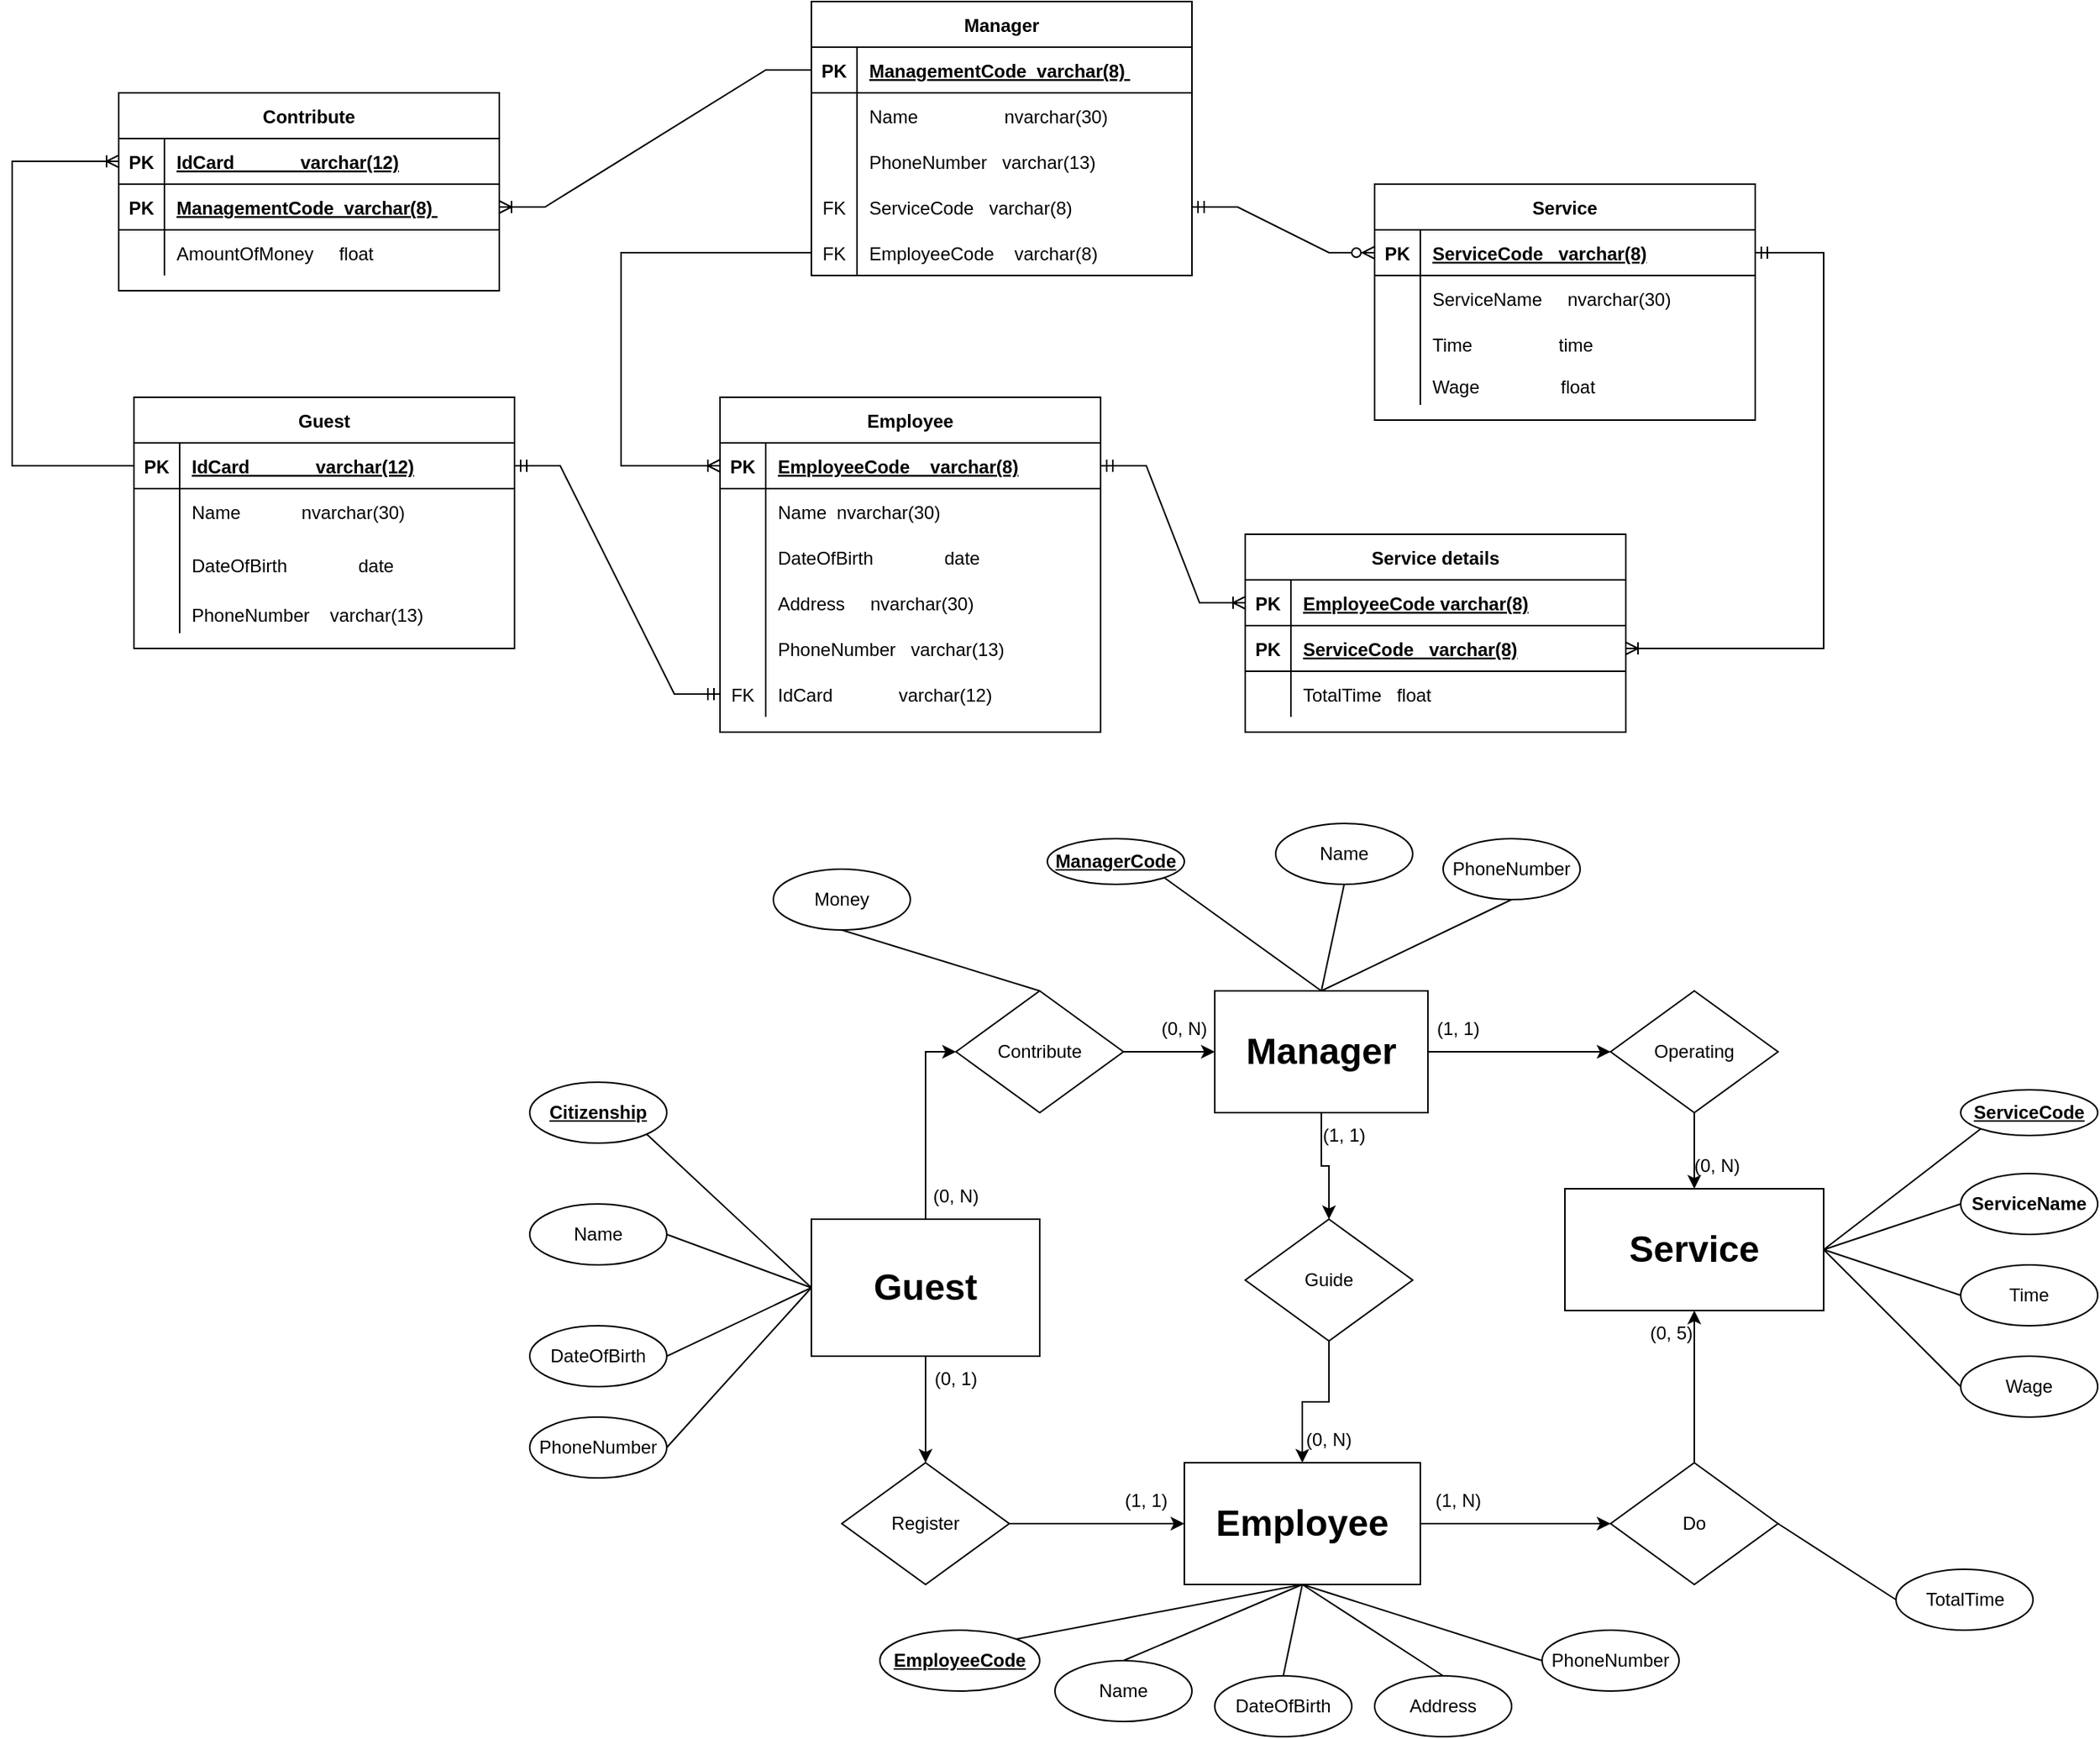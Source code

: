 <mxfile version="20.3.3" type="github">
  <diagram id="R2lEEEUBdFMjLlhIrx00" name="Page-1">
    <mxGraphModel dx="2847" dy="740" grid="1" gridSize="10" guides="1" tooltips="1" connect="1" arrows="1" fold="1" page="1" pageScale="1" pageWidth="850" pageHeight="1100" math="0" shadow="0" extFonts="Permanent Marker^https://fonts.googleapis.com/css?family=Permanent+Marker">
      <root>
        <mxCell id="0" />
        <mxCell id="1" parent="0" />
        <mxCell id="C-vyLk0tnHw3VtMMgP7b-2" value="Employee" style="shape=table;startSize=30;container=1;collapsible=1;childLayout=tableLayout;fixedRows=1;rowLines=0;fontStyle=1;align=center;resizeLast=1;" parent="1" vertex="1">
          <mxGeometry x="25" y="270" width="250" height="220" as="geometry" />
        </mxCell>
        <mxCell id="C-vyLk0tnHw3VtMMgP7b-3" value="" style="shape=partialRectangle;collapsible=0;dropTarget=0;pointerEvents=0;fillColor=none;points=[[0,0.5],[1,0.5]];portConstraint=eastwest;top=0;left=0;right=0;bottom=1;" parent="C-vyLk0tnHw3VtMMgP7b-2" vertex="1">
          <mxGeometry y="30" width="250" height="30" as="geometry" />
        </mxCell>
        <mxCell id="C-vyLk0tnHw3VtMMgP7b-4" value="PK" style="shape=partialRectangle;overflow=hidden;connectable=0;fillColor=none;top=0;left=0;bottom=0;right=0;fontStyle=1;" parent="C-vyLk0tnHw3VtMMgP7b-3" vertex="1">
          <mxGeometry width="30" height="30" as="geometry">
            <mxRectangle width="30" height="30" as="alternateBounds" />
          </mxGeometry>
        </mxCell>
        <mxCell id="C-vyLk0tnHw3VtMMgP7b-5" value="EmployeeCode    varchar(8)" style="shape=partialRectangle;overflow=hidden;connectable=0;fillColor=none;top=0;left=0;bottom=0;right=0;align=left;spacingLeft=6;fontStyle=5;" parent="C-vyLk0tnHw3VtMMgP7b-3" vertex="1">
          <mxGeometry x="30" width="220" height="30" as="geometry">
            <mxRectangle width="220" height="30" as="alternateBounds" />
          </mxGeometry>
        </mxCell>
        <mxCell id="C-vyLk0tnHw3VtMMgP7b-6" value="" style="shape=partialRectangle;collapsible=0;dropTarget=0;pointerEvents=0;fillColor=none;points=[[0,0.5],[1,0.5]];portConstraint=eastwest;top=0;left=0;right=0;bottom=0;" parent="C-vyLk0tnHw3VtMMgP7b-2" vertex="1">
          <mxGeometry y="60" width="250" height="30" as="geometry" />
        </mxCell>
        <mxCell id="C-vyLk0tnHw3VtMMgP7b-7" value="" style="shape=partialRectangle;overflow=hidden;connectable=0;fillColor=none;top=0;left=0;bottom=0;right=0;" parent="C-vyLk0tnHw3VtMMgP7b-6" vertex="1">
          <mxGeometry width="30" height="30" as="geometry">
            <mxRectangle width="30" height="30" as="alternateBounds" />
          </mxGeometry>
        </mxCell>
        <mxCell id="C-vyLk0tnHw3VtMMgP7b-8" value="Name  nvarchar(30)" style="shape=partialRectangle;overflow=hidden;connectable=0;fillColor=none;top=0;left=0;bottom=0;right=0;align=left;spacingLeft=6;" parent="C-vyLk0tnHw3VtMMgP7b-6" vertex="1">
          <mxGeometry x="30" width="220" height="30" as="geometry">
            <mxRectangle width="220" height="30" as="alternateBounds" />
          </mxGeometry>
        </mxCell>
        <mxCell id="C-vyLk0tnHw3VtMMgP7b-9" value="" style="shape=partialRectangle;collapsible=0;dropTarget=0;pointerEvents=0;fillColor=none;points=[[0,0.5],[1,0.5]];portConstraint=eastwest;top=0;left=0;right=0;bottom=0;" parent="C-vyLk0tnHw3VtMMgP7b-2" vertex="1">
          <mxGeometry y="90" width="250" height="30" as="geometry" />
        </mxCell>
        <mxCell id="C-vyLk0tnHw3VtMMgP7b-10" value="" style="shape=partialRectangle;overflow=hidden;connectable=0;fillColor=none;top=0;left=0;bottom=0;right=0;" parent="C-vyLk0tnHw3VtMMgP7b-9" vertex="1">
          <mxGeometry width="30" height="30" as="geometry">
            <mxRectangle width="30" height="30" as="alternateBounds" />
          </mxGeometry>
        </mxCell>
        <mxCell id="C-vyLk0tnHw3VtMMgP7b-11" value="DateOfBirth              date" style="shape=partialRectangle;overflow=hidden;connectable=0;fillColor=none;top=0;left=0;bottom=0;right=0;align=left;spacingLeft=6;" parent="C-vyLk0tnHw3VtMMgP7b-9" vertex="1">
          <mxGeometry x="30" width="220" height="30" as="geometry">
            <mxRectangle width="220" height="30" as="alternateBounds" />
          </mxGeometry>
        </mxCell>
        <mxCell id="VVJBVP3TvkQfD2h86G9u-92" value="" style="shape=partialRectangle;collapsible=0;dropTarget=0;pointerEvents=0;fillColor=none;points=[[0,0.5],[1,0.5]];portConstraint=eastwest;top=0;left=0;right=0;bottom=0;" parent="C-vyLk0tnHw3VtMMgP7b-2" vertex="1">
          <mxGeometry y="120" width="250" height="30" as="geometry" />
        </mxCell>
        <mxCell id="VVJBVP3TvkQfD2h86G9u-93" value="" style="shape=partialRectangle;overflow=hidden;connectable=0;fillColor=none;top=0;left=0;bottom=0;right=0;" parent="VVJBVP3TvkQfD2h86G9u-92" vertex="1">
          <mxGeometry width="30" height="30" as="geometry">
            <mxRectangle width="30" height="30" as="alternateBounds" />
          </mxGeometry>
        </mxCell>
        <mxCell id="VVJBVP3TvkQfD2h86G9u-94" value="Address     nvarchar(30)" style="shape=partialRectangle;overflow=hidden;connectable=0;fillColor=none;top=0;left=0;bottom=0;right=0;align=left;spacingLeft=6;" parent="VVJBVP3TvkQfD2h86G9u-92" vertex="1">
          <mxGeometry x="30" width="220" height="30" as="geometry">
            <mxRectangle width="220" height="30" as="alternateBounds" />
          </mxGeometry>
        </mxCell>
        <mxCell id="VVJBVP3TvkQfD2h86G9u-95" value="" style="shape=partialRectangle;collapsible=0;dropTarget=0;pointerEvents=0;fillColor=none;points=[[0,0.5],[1,0.5]];portConstraint=eastwest;top=0;left=0;right=0;bottom=0;" parent="C-vyLk0tnHw3VtMMgP7b-2" vertex="1">
          <mxGeometry y="150" width="250" height="30" as="geometry" />
        </mxCell>
        <mxCell id="VVJBVP3TvkQfD2h86G9u-96" value="" style="shape=partialRectangle;overflow=hidden;connectable=0;fillColor=none;top=0;left=0;bottom=0;right=0;" parent="VVJBVP3TvkQfD2h86G9u-95" vertex="1">
          <mxGeometry width="30" height="30" as="geometry">
            <mxRectangle width="30" height="30" as="alternateBounds" />
          </mxGeometry>
        </mxCell>
        <mxCell id="VVJBVP3TvkQfD2h86G9u-97" value="PhoneNumber   varchar(13)" style="shape=partialRectangle;overflow=hidden;connectable=0;fillColor=none;top=0;left=0;bottom=0;right=0;align=left;spacingLeft=6;" parent="VVJBVP3TvkQfD2h86G9u-95" vertex="1">
          <mxGeometry x="30" width="220" height="30" as="geometry">
            <mxRectangle width="220" height="30" as="alternateBounds" />
          </mxGeometry>
        </mxCell>
        <mxCell id="YEXG0pL_AwkfOoEB9gf--13" value="" style="shape=partialRectangle;collapsible=0;dropTarget=0;pointerEvents=0;fillColor=none;points=[[0,0.5],[1,0.5]];portConstraint=eastwest;top=0;left=0;right=0;bottom=0;" vertex="1" parent="C-vyLk0tnHw3VtMMgP7b-2">
          <mxGeometry y="180" width="250" height="30" as="geometry" />
        </mxCell>
        <mxCell id="YEXG0pL_AwkfOoEB9gf--14" value="FK" style="shape=partialRectangle;overflow=hidden;connectable=0;fillColor=none;top=0;left=0;bottom=0;right=0;" vertex="1" parent="YEXG0pL_AwkfOoEB9gf--13">
          <mxGeometry width="30" height="30" as="geometry">
            <mxRectangle width="30" height="30" as="alternateBounds" />
          </mxGeometry>
        </mxCell>
        <mxCell id="YEXG0pL_AwkfOoEB9gf--15" value="IdCard             varchar(12)" style="shape=partialRectangle;overflow=hidden;connectable=0;fillColor=none;top=0;left=0;bottom=0;right=0;align=left;spacingLeft=6;fontStyle=0" vertex="1" parent="YEXG0pL_AwkfOoEB9gf--13">
          <mxGeometry x="30" width="220" height="30" as="geometry">
            <mxRectangle width="220" height="30" as="alternateBounds" />
          </mxGeometry>
        </mxCell>
        <mxCell id="C-vyLk0tnHw3VtMMgP7b-13" value="Service" style="shape=table;startSize=30;container=1;collapsible=1;childLayout=tableLayout;fixedRows=1;rowLines=0;fontStyle=1;align=center;resizeLast=1;" parent="1" vertex="1">
          <mxGeometry x="455" y="130" width="250" height="155" as="geometry" />
        </mxCell>
        <mxCell id="C-vyLk0tnHw3VtMMgP7b-14" value="" style="shape=partialRectangle;collapsible=0;dropTarget=0;pointerEvents=0;fillColor=none;points=[[0,0.5],[1,0.5]];portConstraint=eastwest;top=0;left=0;right=0;bottom=1;" parent="C-vyLk0tnHw3VtMMgP7b-13" vertex="1">
          <mxGeometry y="30" width="250" height="30" as="geometry" />
        </mxCell>
        <mxCell id="C-vyLk0tnHw3VtMMgP7b-15" value="PK" style="shape=partialRectangle;overflow=hidden;connectable=0;fillColor=none;top=0;left=0;bottom=0;right=0;fontStyle=1;" parent="C-vyLk0tnHw3VtMMgP7b-14" vertex="1">
          <mxGeometry width="30" height="30" as="geometry">
            <mxRectangle width="30" height="30" as="alternateBounds" />
          </mxGeometry>
        </mxCell>
        <mxCell id="C-vyLk0tnHw3VtMMgP7b-16" value="ServiceCode   varchar(8)" style="shape=partialRectangle;overflow=hidden;connectable=0;fillColor=none;top=0;left=0;bottom=0;right=0;align=left;spacingLeft=6;fontStyle=5;" parent="C-vyLk0tnHw3VtMMgP7b-14" vertex="1">
          <mxGeometry x="30" width="220" height="30" as="geometry">
            <mxRectangle width="220" height="30" as="alternateBounds" />
          </mxGeometry>
        </mxCell>
        <mxCell id="C-vyLk0tnHw3VtMMgP7b-17" value="" style="shape=partialRectangle;collapsible=0;dropTarget=0;pointerEvents=0;fillColor=none;points=[[0,0.5],[1,0.5]];portConstraint=eastwest;top=0;left=0;right=0;bottom=0;" parent="C-vyLk0tnHw3VtMMgP7b-13" vertex="1">
          <mxGeometry y="60" width="250" height="30" as="geometry" />
        </mxCell>
        <mxCell id="C-vyLk0tnHw3VtMMgP7b-18" value="" style="shape=partialRectangle;overflow=hidden;connectable=0;fillColor=none;top=0;left=0;bottom=0;right=0;" parent="C-vyLk0tnHw3VtMMgP7b-17" vertex="1">
          <mxGeometry width="30" height="30" as="geometry">
            <mxRectangle width="30" height="30" as="alternateBounds" />
          </mxGeometry>
        </mxCell>
        <mxCell id="C-vyLk0tnHw3VtMMgP7b-19" value="ServiceName     nvarchar(30)" style="shape=partialRectangle;overflow=hidden;connectable=0;fillColor=none;top=0;left=0;bottom=0;right=0;align=left;spacingLeft=6;" parent="C-vyLk0tnHw3VtMMgP7b-17" vertex="1">
          <mxGeometry x="30" width="220" height="30" as="geometry">
            <mxRectangle width="220" height="30" as="alternateBounds" />
          </mxGeometry>
        </mxCell>
        <mxCell id="C-vyLk0tnHw3VtMMgP7b-20" value="" style="shape=partialRectangle;collapsible=0;dropTarget=0;pointerEvents=0;fillColor=none;points=[[0,0.5],[1,0.5]];portConstraint=eastwest;top=0;left=0;right=0;bottom=0;" parent="C-vyLk0tnHw3VtMMgP7b-13" vertex="1">
          <mxGeometry y="90" width="250" height="30" as="geometry" />
        </mxCell>
        <mxCell id="C-vyLk0tnHw3VtMMgP7b-21" value="" style="shape=partialRectangle;overflow=hidden;connectable=0;fillColor=none;top=0;left=0;bottom=0;right=0;" parent="C-vyLk0tnHw3VtMMgP7b-20" vertex="1">
          <mxGeometry width="30" height="30" as="geometry">
            <mxRectangle width="30" height="30" as="alternateBounds" />
          </mxGeometry>
        </mxCell>
        <mxCell id="C-vyLk0tnHw3VtMMgP7b-22" value="Time                 time" style="shape=partialRectangle;overflow=hidden;connectable=0;fillColor=none;top=0;left=0;bottom=0;right=0;align=left;spacingLeft=6;" parent="C-vyLk0tnHw3VtMMgP7b-20" vertex="1">
          <mxGeometry x="30" width="220" height="30" as="geometry">
            <mxRectangle width="220" height="30" as="alternateBounds" />
          </mxGeometry>
        </mxCell>
        <mxCell id="VVJBVP3TvkQfD2h86G9u-98" value="" style="shape=partialRectangle;collapsible=0;dropTarget=0;pointerEvents=0;fillColor=none;points=[[0,0.5],[1,0.5]];portConstraint=eastwest;top=0;left=0;right=0;bottom=0;" parent="C-vyLk0tnHw3VtMMgP7b-13" vertex="1">
          <mxGeometry y="120" width="250" height="25" as="geometry" />
        </mxCell>
        <mxCell id="VVJBVP3TvkQfD2h86G9u-99" value="" style="shape=partialRectangle;overflow=hidden;connectable=0;fillColor=none;top=0;left=0;bottom=0;right=0;" parent="VVJBVP3TvkQfD2h86G9u-98" vertex="1">
          <mxGeometry width="30" height="25" as="geometry">
            <mxRectangle width="30" height="25" as="alternateBounds" />
          </mxGeometry>
        </mxCell>
        <mxCell id="VVJBVP3TvkQfD2h86G9u-100" value="Wage                float" style="shape=partialRectangle;overflow=hidden;connectable=0;fillColor=none;top=0;left=0;bottom=0;right=0;align=left;spacingLeft=6;" parent="VVJBVP3TvkQfD2h86G9u-98" vertex="1">
          <mxGeometry x="30" width="220" height="25" as="geometry">
            <mxRectangle width="220" height="25" as="alternateBounds" />
          </mxGeometry>
        </mxCell>
        <mxCell id="C-vyLk0tnHw3VtMMgP7b-23" value="Manager" style="shape=table;startSize=30;container=1;collapsible=1;childLayout=tableLayout;fixedRows=1;rowLines=0;fontStyle=1;align=center;resizeLast=1;" parent="1" vertex="1">
          <mxGeometry x="85" y="10" width="250" height="180" as="geometry" />
        </mxCell>
        <mxCell id="C-vyLk0tnHw3VtMMgP7b-24" value="" style="shape=partialRectangle;collapsible=0;dropTarget=0;pointerEvents=0;fillColor=none;points=[[0,0.5],[1,0.5]];portConstraint=eastwest;top=0;left=0;right=0;bottom=1;" parent="C-vyLk0tnHw3VtMMgP7b-23" vertex="1">
          <mxGeometry y="30" width="250" height="30" as="geometry" />
        </mxCell>
        <mxCell id="C-vyLk0tnHw3VtMMgP7b-25" value="PK" style="shape=partialRectangle;overflow=hidden;connectable=0;fillColor=none;top=0;left=0;bottom=0;right=0;fontStyle=1;" parent="C-vyLk0tnHw3VtMMgP7b-24" vertex="1">
          <mxGeometry width="30" height="30" as="geometry">
            <mxRectangle width="30" height="30" as="alternateBounds" />
          </mxGeometry>
        </mxCell>
        <mxCell id="C-vyLk0tnHw3VtMMgP7b-26" value="ManagementCode  varchar(8) " style="shape=partialRectangle;overflow=hidden;connectable=0;fillColor=none;top=0;left=0;bottom=0;right=0;align=left;spacingLeft=6;fontStyle=5;" parent="C-vyLk0tnHw3VtMMgP7b-24" vertex="1">
          <mxGeometry x="30" width="220" height="30" as="geometry">
            <mxRectangle width="220" height="30" as="alternateBounds" />
          </mxGeometry>
        </mxCell>
        <mxCell id="C-vyLk0tnHw3VtMMgP7b-27" value="" style="shape=partialRectangle;collapsible=0;dropTarget=0;pointerEvents=0;fillColor=none;points=[[0,0.5],[1,0.5]];portConstraint=eastwest;top=0;left=0;right=0;bottom=0;" parent="C-vyLk0tnHw3VtMMgP7b-23" vertex="1">
          <mxGeometry y="60" width="250" height="30" as="geometry" />
        </mxCell>
        <mxCell id="C-vyLk0tnHw3VtMMgP7b-28" value="" style="shape=partialRectangle;overflow=hidden;connectable=0;fillColor=none;top=0;left=0;bottom=0;right=0;" parent="C-vyLk0tnHw3VtMMgP7b-27" vertex="1">
          <mxGeometry width="30" height="30" as="geometry">
            <mxRectangle width="30" height="30" as="alternateBounds" />
          </mxGeometry>
        </mxCell>
        <mxCell id="C-vyLk0tnHw3VtMMgP7b-29" value="Name                 nvarchar(30)" style="shape=partialRectangle;overflow=hidden;connectable=0;fillColor=none;top=0;left=0;bottom=0;right=0;align=left;spacingLeft=6;" parent="C-vyLk0tnHw3VtMMgP7b-27" vertex="1">
          <mxGeometry x="30" width="220" height="30" as="geometry">
            <mxRectangle width="220" height="30" as="alternateBounds" />
          </mxGeometry>
        </mxCell>
        <mxCell id="VVJBVP3TvkQfD2h86G9u-8" value="" style="shape=partialRectangle;collapsible=0;dropTarget=0;pointerEvents=0;fillColor=none;points=[[0,0.5],[1,0.5]];portConstraint=eastwest;top=0;left=0;right=0;bottom=0;" parent="C-vyLk0tnHw3VtMMgP7b-23" vertex="1">
          <mxGeometry y="90" width="250" height="30" as="geometry" />
        </mxCell>
        <mxCell id="VVJBVP3TvkQfD2h86G9u-9" value="" style="shape=partialRectangle;overflow=hidden;connectable=0;fillColor=none;top=0;left=0;bottom=0;right=0;" parent="VVJBVP3TvkQfD2h86G9u-8" vertex="1">
          <mxGeometry width="30" height="30" as="geometry">
            <mxRectangle width="30" height="30" as="alternateBounds" />
          </mxGeometry>
        </mxCell>
        <mxCell id="VVJBVP3TvkQfD2h86G9u-10" value="PhoneNumber   varchar(13)" style="shape=partialRectangle;overflow=hidden;connectable=0;fillColor=none;top=0;left=0;bottom=0;right=0;align=left;spacingLeft=6;" parent="VVJBVP3TvkQfD2h86G9u-8" vertex="1">
          <mxGeometry x="30" width="220" height="30" as="geometry">
            <mxRectangle width="220" height="30" as="alternateBounds" />
          </mxGeometry>
        </mxCell>
        <mxCell id="VVJBVP3TvkQfD2h86G9u-155" value="" style="shape=partialRectangle;collapsible=0;dropTarget=0;pointerEvents=0;fillColor=none;points=[[0,0.5],[1,0.5]];portConstraint=eastwest;top=0;left=0;right=0;bottom=0;" parent="C-vyLk0tnHw3VtMMgP7b-23" vertex="1">
          <mxGeometry y="120" width="250" height="30" as="geometry" />
        </mxCell>
        <mxCell id="VVJBVP3TvkQfD2h86G9u-156" value="FK" style="shape=partialRectangle;overflow=hidden;connectable=0;fillColor=none;top=0;left=0;bottom=0;right=0;" parent="VVJBVP3TvkQfD2h86G9u-155" vertex="1">
          <mxGeometry width="30" height="30" as="geometry">
            <mxRectangle width="30" height="30" as="alternateBounds" />
          </mxGeometry>
        </mxCell>
        <mxCell id="VVJBVP3TvkQfD2h86G9u-157" value="ServiceCode   varchar(8)" style="shape=partialRectangle;overflow=hidden;connectable=0;fillColor=none;top=0;left=0;bottom=0;right=0;align=left;spacingLeft=6;" parent="VVJBVP3TvkQfD2h86G9u-155" vertex="1">
          <mxGeometry x="30" width="220" height="30" as="geometry">
            <mxRectangle width="220" height="30" as="alternateBounds" />
          </mxGeometry>
        </mxCell>
        <mxCell id="YEXG0pL_AwkfOoEB9gf--9" value="" style="shape=partialRectangle;collapsible=0;dropTarget=0;pointerEvents=0;fillColor=none;points=[[0,0.5],[1,0.5]];portConstraint=eastwest;top=0;left=0;right=0;bottom=0;" vertex="1" parent="C-vyLk0tnHw3VtMMgP7b-23">
          <mxGeometry y="150" width="250" height="30" as="geometry" />
        </mxCell>
        <mxCell id="YEXG0pL_AwkfOoEB9gf--10" value="FK" style="shape=partialRectangle;overflow=hidden;connectable=0;fillColor=none;top=0;left=0;bottom=0;right=0;" vertex="1" parent="YEXG0pL_AwkfOoEB9gf--9">
          <mxGeometry width="30" height="30" as="geometry">
            <mxRectangle width="30" height="30" as="alternateBounds" />
          </mxGeometry>
        </mxCell>
        <mxCell id="YEXG0pL_AwkfOoEB9gf--11" value="EmployeeCode    varchar(8)" style="shape=partialRectangle;overflow=hidden;connectable=0;fillColor=none;top=0;left=0;bottom=0;right=0;align=left;spacingLeft=6;fontStyle=0" vertex="1" parent="YEXG0pL_AwkfOoEB9gf--9">
          <mxGeometry x="30" width="220" height="30" as="geometry">
            <mxRectangle width="220" height="30" as="alternateBounds" />
          </mxGeometry>
        </mxCell>
        <mxCell id="VVJBVP3TvkQfD2h86G9u-26" value="" style="edgeStyle=orthogonalEdgeStyle;rounded=0;orthogonalLoop=1;jettySize=auto;html=1;" parent="1" source="VVJBVP3TvkQfD2h86G9u-14" target="VVJBVP3TvkQfD2h86G9u-19" edge="1">
          <mxGeometry relative="1" as="geometry" />
        </mxCell>
        <mxCell id="VVJBVP3TvkQfD2h86G9u-36" style="edgeStyle=orthogonalEdgeStyle;rounded=0;orthogonalLoop=1;jettySize=auto;html=1;entryX=0;entryY=0.5;entryDx=0;entryDy=0;" parent="1" source="VVJBVP3TvkQfD2h86G9u-14" target="VVJBVP3TvkQfD2h86G9u-35" edge="1">
          <mxGeometry relative="1" as="geometry" />
        </mxCell>
        <mxCell id="VVJBVP3TvkQfD2h86G9u-14" value="&lt;span style=&quot;font-weight: 700;&quot;&gt;&lt;font style=&quot;font-size: 24px;&quot;&gt;Manager&lt;/font&gt;&lt;/span&gt;" style="rounded=0;whiteSpace=wrap;html=1;" parent="1" vertex="1">
          <mxGeometry x="350" y="660" width="140" height="80" as="geometry" />
        </mxCell>
        <mxCell id="VVJBVP3TvkQfD2h86G9u-28" value="" style="edgeStyle=orthogonalEdgeStyle;rounded=0;orthogonalLoop=1;jettySize=auto;html=1;" parent="1" source="VVJBVP3TvkQfD2h86G9u-15" target="VVJBVP3TvkQfD2h86G9u-21" edge="1">
          <mxGeometry relative="1" as="geometry" />
        </mxCell>
        <mxCell id="VVJBVP3TvkQfD2h86G9u-15" value="&lt;b style=&quot;&quot;&gt;&lt;font style=&quot;font-size: 24px;&quot;&gt;Employee&lt;/font&gt;&lt;/b&gt;" style="rounded=0;whiteSpace=wrap;html=1;" parent="1" vertex="1">
          <mxGeometry x="330" y="970" width="155" height="80" as="geometry" />
        </mxCell>
        <mxCell id="VVJBVP3TvkQfD2h86G9u-17" value="&lt;span style=&quot;font-weight: 700;&quot;&gt;&lt;font style=&quot;font-size: 24px;&quot;&gt;Service&lt;/font&gt;&lt;/span&gt;" style="rounded=0;whiteSpace=wrap;html=1;" parent="1" vertex="1">
          <mxGeometry x="580" y="790" width="170" height="80" as="geometry" />
        </mxCell>
        <mxCell id="VVJBVP3TvkQfD2h86G9u-33" style="edgeStyle=orthogonalEdgeStyle;rounded=0;orthogonalLoop=1;jettySize=auto;html=1;entryX=0;entryY=0.5;entryDx=0;entryDy=0;" parent="1" source="VVJBVP3TvkQfD2h86G9u-18" target="VVJBVP3TvkQfD2h86G9u-22" edge="1">
          <mxGeometry relative="1" as="geometry" />
        </mxCell>
        <mxCell id="YEXG0pL_AwkfOoEB9gf--5" style="edgeStyle=orthogonalEdgeStyle;rounded=0;orthogonalLoop=1;jettySize=auto;html=1;entryX=0.5;entryY=0;entryDx=0;entryDy=0;" edge="1" parent="1" source="VVJBVP3TvkQfD2h86G9u-18" target="YEXG0pL_AwkfOoEB9gf--4">
          <mxGeometry relative="1" as="geometry" />
        </mxCell>
        <mxCell id="VVJBVP3TvkQfD2h86G9u-18" value="&lt;span style=&quot;font-size: 24px;&quot;&gt;&lt;b&gt;Guest&lt;/b&gt;&lt;/span&gt;" style="rounded=0;whiteSpace=wrap;html=1;" parent="1" vertex="1">
          <mxGeometry x="85" y="810" width="150" height="90" as="geometry" />
        </mxCell>
        <mxCell id="VVJBVP3TvkQfD2h86G9u-27" value="" style="edgeStyle=orthogonalEdgeStyle;rounded=0;orthogonalLoop=1;jettySize=auto;html=1;" parent="1" source="VVJBVP3TvkQfD2h86G9u-19" target="VVJBVP3TvkQfD2h86G9u-15" edge="1">
          <mxGeometry relative="1" as="geometry" />
        </mxCell>
        <mxCell id="VVJBVP3TvkQfD2h86G9u-19" value="Guide" style="rhombus;whiteSpace=wrap;html=1;" parent="1" vertex="1">
          <mxGeometry x="370" y="810" width="110" height="80" as="geometry" />
        </mxCell>
        <mxCell id="VVJBVP3TvkQfD2h86G9u-29" value="" style="edgeStyle=orthogonalEdgeStyle;rounded=0;orthogonalLoop=1;jettySize=auto;html=1;" parent="1" source="VVJBVP3TvkQfD2h86G9u-21" target="VVJBVP3TvkQfD2h86G9u-17" edge="1">
          <mxGeometry relative="1" as="geometry" />
        </mxCell>
        <mxCell id="VVJBVP3TvkQfD2h86G9u-21" value="Do" style="rhombus;whiteSpace=wrap;html=1;" parent="1" vertex="1">
          <mxGeometry x="610" y="970" width="110" height="80" as="geometry" />
        </mxCell>
        <mxCell id="VVJBVP3TvkQfD2h86G9u-34" style="edgeStyle=orthogonalEdgeStyle;rounded=0;orthogonalLoop=1;jettySize=auto;html=1;entryX=0;entryY=0.5;entryDx=0;entryDy=0;" parent="1" source="VVJBVP3TvkQfD2h86G9u-22" target="VVJBVP3TvkQfD2h86G9u-14" edge="1">
          <mxGeometry relative="1" as="geometry" />
        </mxCell>
        <mxCell id="VVJBVP3TvkQfD2h86G9u-22" value="Contribute" style="rhombus;whiteSpace=wrap;html=1;" parent="1" vertex="1">
          <mxGeometry x="180" y="660" width="110" height="80" as="geometry" />
        </mxCell>
        <mxCell id="VVJBVP3TvkQfD2h86G9u-37" style="edgeStyle=orthogonalEdgeStyle;rounded=0;orthogonalLoop=1;jettySize=auto;html=1;entryX=0.5;entryY=0;entryDx=0;entryDy=0;" parent="1" source="VVJBVP3TvkQfD2h86G9u-35" target="VVJBVP3TvkQfD2h86G9u-17" edge="1">
          <mxGeometry relative="1" as="geometry" />
        </mxCell>
        <mxCell id="VVJBVP3TvkQfD2h86G9u-35" value="Operating" style="rhombus;whiteSpace=wrap;html=1;" parent="1" vertex="1">
          <mxGeometry x="610" y="660" width="110" height="80" as="geometry" />
        </mxCell>
        <mxCell id="VVJBVP3TvkQfD2h86G9u-38" value="(1, 1)" style="text;html=1;strokeColor=none;fillColor=none;align=center;verticalAlign=middle;whiteSpace=wrap;rounded=0;" parent="1" vertex="1">
          <mxGeometry x="405" y="740" width="60" height="30" as="geometry" />
        </mxCell>
        <mxCell id="VVJBVP3TvkQfD2h86G9u-39" value="(0, N)" style="text;html=1;strokeColor=none;fillColor=none;align=center;verticalAlign=middle;whiteSpace=wrap;rounded=0;" parent="1" vertex="1">
          <mxGeometry x="395" y="940" width="60" height="30" as="geometry" />
        </mxCell>
        <mxCell id="VVJBVP3TvkQfD2h86G9u-42" value="(0, N)" style="text;html=1;strokeColor=none;fillColor=none;align=center;verticalAlign=middle;whiteSpace=wrap;rounded=0;" parent="1" vertex="1">
          <mxGeometry x="150" y="780" width="60" height="30" as="geometry" />
        </mxCell>
        <mxCell id="VVJBVP3TvkQfD2h86G9u-44" value="(1, 1)" style="text;html=1;strokeColor=none;fillColor=none;align=center;verticalAlign=middle;whiteSpace=wrap;rounded=0;" parent="1" vertex="1">
          <mxGeometry x="480" y="670" width="60" height="30" as="geometry" />
        </mxCell>
        <mxCell id="VVJBVP3TvkQfD2h86G9u-45" value="(0, N)" style="text;html=1;strokeColor=none;fillColor=none;align=center;verticalAlign=middle;whiteSpace=wrap;rounded=0;" parent="1" vertex="1">
          <mxGeometry x="650" y="760" width="60" height="30" as="geometry" />
        </mxCell>
        <mxCell id="VVJBVP3TvkQfD2h86G9u-46" value="(1, N)" style="text;html=1;strokeColor=none;fillColor=none;align=center;verticalAlign=middle;whiteSpace=wrap;rounded=0;" parent="1" vertex="1">
          <mxGeometry x="480" y="980" width="60" height="30" as="geometry" />
        </mxCell>
        <mxCell id="VVJBVP3TvkQfD2h86G9u-47" value="(0, 5)" style="text;html=1;strokeColor=none;fillColor=none;align=center;verticalAlign=middle;whiteSpace=wrap;rounded=0;" parent="1" vertex="1">
          <mxGeometry x="620" y="870" width="60" height="30" as="geometry" />
        </mxCell>
        <mxCell id="VVJBVP3TvkQfD2h86G9u-48" value="&lt;b&gt;&lt;u&gt;Citizenship&lt;/u&gt;&lt;/b&gt;" style="ellipse;whiteSpace=wrap;html=1;" parent="1" vertex="1">
          <mxGeometry x="-100" y="720" width="90" height="40" as="geometry" />
        </mxCell>
        <mxCell id="VVJBVP3TvkQfD2h86G9u-49" value="Name" style="ellipse;whiteSpace=wrap;html=1;" parent="1" vertex="1">
          <mxGeometry x="-100" y="800" width="90" height="40" as="geometry" />
        </mxCell>
        <mxCell id="VVJBVP3TvkQfD2h86G9u-50" value="DateOfBirth" style="ellipse;whiteSpace=wrap;html=1;" parent="1" vertex="1">
          <mxGeometry x="-100" y="880" width="90" height="40" as="geometry" />
        </mxCell>
        <mxCell id="VVJBVP3TvkQfD2h86G9u-59" value="" style="endArrow=none;html=1;rounded=0;strokeColor=default;fontSize=24;elbow=vertical;exitX=1;exitY=1;exitDx=0;exitDy=0;entryX=0;entryY=0.5;entryDx=0;entryDy=0;" parent="1" source="VVJBVP3TvkQfD2h86G9u-48" target="VVJBVP3TvkQfD2h86G9u-18" edge="1">
          <mxGeometry relative="1" as="geometry">
            <mxPoint x="110" y="820" as="sourcePoint" />
            <mxPoint x="270" y="820" as="targetPoint" />
            <Array as="points" />
          </mxGeometry>
        </mxCell>
        <mxCell id="VVJBVP3TvkQfD2h86G9u-60" value="" style="endArrow=none;html=1;rounded=0;strokeColor=default;fontSize=24;elbow=vertical;exitX=1;exitY=0.5;exitDx=0;exitDy=0;entryX=0;entryY=0.5;entryDx=0;entryDy=0;" parent="1" source="VVJBVP3TvkQfD2h86G9u-49" target="VVJBVP3TvkQfD2h86G9u-18" edge="1">
          <mxGeometry relative="1" as="geometry">
            <mxPoint x="110" y="820" as="sourcePoint" />
            <mxPoint x="270" y="820" as="targetPoint" />
          </mxGeometry>
        </mxCell>
        <mxCell id="VVJBVP3TvkQfD2h86G9u-61" value="" style="endArrow=none;html=1;rounded=0;strokeColor=default;fontSize=24;elbow=vertical;entryX=0;entryY=0.5;entryDx=0;entryDy=0;exitX=1;exitY=0.5;exitDx=0;exitDy=0;" parent="1" source="VVJBVP3TvkQfD2h86G9u-50" target="VVJBVP3TvkQfD2h86G9u-18" edge="1">
          <mxGeometry relative="1" as="geometry">
            <mxPoint x="-10" y="900" as="sourcePoint" />
            <mxPoint x="85" y="935" as="targetPoint" />
          </mxGeometry>
        </mxCell>
        <mxCell id="VVJBVP3TvkQfD2h86G9u-62" value="&lt;span style=&quot;font-weight: 700;&quot;&gt;&lt;u&gt;ManagerCode&lt;/u&gt;&lt;/span&gt;" style="ellipse;whiteSpace=wrap;html=1;" parent="1" vertex="1">
          <mxGeometry x="240" y="560" width="90" height="30" as="geometry" />
        </mxCell>
        <mxCell id="VVJBVP3TvkQfD2h86G9u-63" value="" style="endArrow=none;html=1;rounded=0;strokeColor=default;fontSize=24;elbow=vertical;exitX=1;exitY=1;exitDx=0;exitDy=0;entryX=0.5;entryY=0;entryDx=0;entryDy=0;" parent="1" source="VVJBVP3TvkQfD2h86G9u-62" target="VVJBVP3TvkQfD2h86G9u-14" edge="1">
          <mxGeometry relative="1" as="geometry">
            <mxPoint x="450" y="690" as="sourcePoint" />
            <mxPoint x="425" y="725" as="targetPoint" />
            <Array as="points" />
          </mxGeometry>
        </mxCell>
        <mxCell id="VVJBVP3TvkQfD2h86G9u-64" value="Name" style="ellipse;whiteSpace=wrap;html=1;" parent="1" vertex="1">
          <mxGeometry x="390" y="550" width="90" height="40" as="geometry" />
        </mxCell>
        <mxCell id="VVJBVP3TvkQfD2h86G9u-65" value="PhoneNumber" style="ellipse;whiteSpace=wrap;html=1;" parent="1" vertex="1">
          <mxGeometry x="-100" y="940" width="90" height="40" as="geometry" />
        </mxCell>
        <mxCell id="VVJBVP3TvkQfD2h86G9u-66" value="" style="endArrow=none;html=1;rounded=0;strokeColor=default;fontSize=24;elbow=vertical;entryX=0;entryY=0.5;entryDx=0;entryDy=0;exitX=1;exitY=0.5;exitDx=0;exitDy=0;" parent="1" source="VVJBVP3TvkQfD2h86G9u-65" target="VVJBVP3TvkQfD2h86G9u-18" edge="1">
          <mxGeometry relative="1" as="geometry">
            <mxPoint y="910" as="sourcePoint" />
            <mxPoint x="95" y="865" as="targetPoint" />
          </mxGeometry>
        </mxCell>
        <mxCell id="VVJBVP3TvkQfD2h86G9u-67" value="" style="endArrow=none;html=1;rounded=0;strokeColor=default;fontSize=24;elbow=vertical;exitX=0.5;exitY=1;exitDx=0;exitDy=0;entryX=0.5;entryY=0;entryDx=0;entryDy=0;" parent="1" source="VVJBVP3TvkQfD2h86G9u-64" edge="1" target="VVJBVP3TvkQfD2h86G9u-14">
          <mxGeometry relative="1" as="geometry">
            <mxPoint x="326.82" y="595.607" as="sourcePoint" />
            <mxPoint x="420" y="660" as="targetPoint" />
            <Array as="points" />
          </mxGeometry>
        </mxCell>
        <mxCell id="VVJBVP3TvkQfD2h86G9u-68" value="PhoneNumber" style="ellipse;whiteSpace=wrap;html=1;" parent="1" vertex="1">
          <mxGeometry x="500" y="560" width="90" height="40" as="geometry" />
        </mxCell>
        <mxCell id="VVJBVP3TvkQfD2h86G9u-69" value="" style="endArrow=none;html=1;rounded=0;strokeColor=default;fontSize=24;elbow=vertical;exitX=0.5;exitY=1;exitDx=0;exitDy=0;entryX=0.5;entryY=0;entryDx=0;entryDy=0;" parent="1" source="VVJBVP3TvkQfD2h86G9u-68" target="VVJBVP3TvkQfD2h86G9u-14" edge="1">
          <mxGeometry relative="1" as="geometry">
            <mxPoint x="436.82" y="605.607" as="sourcePoint" />
            <mxPoint x="530" y="670" as="targetPoint" />
            <Array as="points" />
          </mxGeometry>
        </mxCell>
        <mxCell id="VVJBVP3TvkQfD2h86G9u-70" value="&lt;span style=&quot;font-weight: 700;&quot;&gt;&lt;u&gt;ServiceCode&lt;/u&gt;&lt;/span&gt;" style="ellipse;whiteSpace=wrap;html=1;" parent="1" vertex="1">
          <mxGeometry x="840" y="725" width="90" height="30" as="geometry" />
        </mxCell>
        <mxCell id="VVJBVP3TvkQfD2h86G9u-71" value="" style="endArrow=none;html=1;rounded=0;strokeColor=default;fontSize=24;elbow=vertical;exitX=0;exitY=1;exitDx=0;exitDy=0;entryX=1;entryY=0.5;entryDx=0;entryDy=0;" parent="1" source="VVJBVP3TvkQfD2h86G9u-70" target="VVJBVP3TvkQfD2h86G9u-17" edge="1">
          <mxGeometry relative="1" as="geometry">
            <mxPoint x="940" y="870" as="sourcePoint" />
            <mxPoint x="910" y="840" as="targetPoint" />
            <Array as="points" />
          </mxGeometry>
        </mxCell>
        <mxCell id="VVJBVP3TvkQfD2h86G9u-72" value="&lt;span style=&quot;font-weight: 700;&quot;&gt;ServiceName&lt;/span&gt;" style="ellipse;whiteSpace=wrap;html=1;" parent="1" vertex="1">
          <mxGeometry x="840" y="780" width="90" height="40" as="geometry" />
        </mxCell>
        <mxCell id="VVJBVP3TvkQfD2h86G9u-73" value="Time" style="ellipse;whiteSpace=wrap;html=1;" parent="1" vertex="1">
          <mxGeometry x="840" y="840" width="90" height="40" as="geometry" />
        </mxCell>
        <mxCell id="VVJBVP3TvkQfD2h86G9u-75" value="" style="endArrow=none;html=1;rounded=0;strokeColor=default;fontSize=24;elbow=vertical;exitX=0;exitY=0.5;exitDx=0;exitDy=0;entryX=1;entryY=0.5;entryDx=0;entryDy=0;" parent="1" source="VVJBVP3TvkQfD2h86G9u-72" target="VVJBVP3TvkQfD2h86G9u-17" edge="1">
          <mxGeometry relative="1" as="geometry">
            <mxPoint x="853.18" y="760.607" as="sourcePoint" />
            <mxPoint x="760" y="840" as="targetPoint" />
            <Array as="points" />
          </mxGeometry>
        </mxCell>
        <mxCell id="VVJBVP3TvkQfD2h86G9u-76" value="" style="endArrow=none;html=1;rounded=0;strokeColor=default;fontSize=24;elbow=vertical;exitX=0;exitY=0.5;exitDx=0;exitDy=0;entryX=1;entryY=0.5;entryDx=0;entryDy=0;" parent="1" source="VVJBVP3TvkQfD2h86G9u-73" target="VVJBVP3TvkQfD2h86G9u-17" edge="1">
          <mxGeometry relative="1" as="geometry">
            <mxPoint x="850" y="810" as="sourcePoint" />
            <mxPoint x="760" y="840" as="targetPoint" />
            <Array as="points" />
          </mxGeometry>
        </mxCell>
        <mxCell id="VVJBVP3TvkQfD2h86G9u-77" value="" style="endArrow=none;html=1;rounded=0;strokeColor=default;fontSize=24;elbow=vertical;entryX=1;entryY=0.5;entryDx=0;entryDy=0;exitX=0;exitY=0.5;exitDx=0;exitDy=0;" parent="1" source="VVJBVP3TvkQfD2h86G9u-79" target="VVJBVP3TvkQfD2h86G9u-17" edge="1">
          <mxGeometry relative="1" as="geometry">
            <mxPoint x="810" y="970" as="sourcePoint" />
            <mxPoint x="770" y="850" as="targetPoint" />
            <Array as="points" />
          </mxGeometry>
        </mxCell>
        <mxCell id="VVJBVP3TvkQfD2h86G9u-79" value="Wage" style="ellipse;whiteSpace=wrap;html=1;" parent="1" vertex="1">
          <mxGeometry x="840" y="900" width="90" height="40" as="geometry" />
        </mxCell>
        <mxCell id="VVJBVP3TvkQfD2h86G9u-80" value="&lt;span style=&quot;font-weight: 700;&quot;&gt;&lt;u&gt;EmployeeCode&lt;/u&gt;&lt;/span&gt;" style="ellipse;whiteSpace=wrap;html=1;" parent="1" vertex="1">
          <mxGeometry x="130" y="1080" width="105" height="40" as="geometry" />
        </mxCell>
        <mxCell id="VVJBVP3TvkQfD2h86G9u-81" value="Name" style="ellipse;whiteSpace=wrap;html=1;" parent="1" vertex="1">
          <mxGeometry x="245" y="1100" width="90" height="40" as="geometry" />
        </mxCell>
        <mxCell id="VVJBVP3TvkQfD2h86G9u-82" value="DateOfBirth" style="ellipse;whiteSpace=wrap;html=1;" parent="1" vertex="1">
          <mxGeometry x="350" y="1110" width="90" height="40" as="geometry" />
        </mxCell>
        <mxCell id="VVJBVP3TvkQfD2h86G9u-83" value="" style="endArrow=none;html=1;rounded=0;strokeColor=default;fontSize=24;elbow=vertical;exitX=1;exitY=0;exitDx=0;exitDy=0;entryX=0.5;entryY=1;entryDx=0;entryDy=0;" parent="1" source="VVJBVP3TvkQfD2h86G9u-80" target="VVJBVP3TvkQfD2h86G9u-15" edge="1">
          <mxGeometry relative="1" as="geometry">
            <mxPoint x="427.5" y="1200" as="sourcePoint" />
            <mxPoint x="402.5" y="1235" as="targetPoint" />
            <Array as="points" />
          </mxGeometry>
        </mxCell>
        <mxCell id="VVJBVP3TvkQfD2h86G9u-84" value="Address" style="ellipse;whiteSpace=wrap;html=1;" parent="1" vertex="1">
          <mxGeometry x="455" y="1110" width="90" height="40" as="geometry" />
        </mxCell>
        <mxCell id="VVJBVP3TvkQfD2h86G9u-86" value="" style="endArrow=none;html=1;rounded=0;strokeColor=default;fontSize=24;elbow=vertical;exitX=0.5;exitY=1;exitDx=0;exitDy=0;entryX=0.5;entryY=0;entryDx=0;entryDy=0;" parent="1" source="VVJBVP3TvkQfD2h86G9u-15" target="VVJBVP3TvkQfD2h86G9u-81" edge="1">
          <mxGeometry relative="1" as="geometry">
            <mxPoint x="231.82" y="1115.858" as="sourcePoint" />
            <mxPoint x="417.5" y="1060" as="targetPoint" />
            <Array as="points" />
          </mxGeometry>
        </mxCell>
        <mxCell id="VVJBVP3TvkQfD2h86G9u-88" value="" style="endArrow=none;html=1;rounded=0;strokeColor=default;fontSize=24;elbow=vertical;exitX=0.5;exitY=0;exitDx=0;exitDy=0;entryX=0.5;entryY=1;entryDx=0;entryDy=0;" parent="1" source="VVJBVP3TvkQfD2h86G9u-84" target="VVJBVP3TvkQfD2h86G9u-15" edge="1">
          <mxGeometry relative="1" as="geometry">
            <mxPoint x="251.82" y="1135.858" as="sourcePoint" />
            <mxPoint x="437.5" y="1080" as="targetPoint" />
            <Array as="points" />
          </mxGeometry>
        </mxCell>
        <mxCell id="VVJBVP3TvkQfD2h86G9u-89" value="" style="endArrow=none;html=1;rounded=0;strokeColor=default;fontSize=24;elbow=vertical;exitX=0.5;exitY=0;exitDx=0;exitDy=0;entryX=0.5;entryY=1;entryDx=0;entryDy=0;" parent="1" source="VVJBVP3TvkQfD2h86G9u-82" target="VVJBVP3TvkQfD2h86G9u-15" edge="1">
          <mxGeometry relative="1" as="geometry">
            <mxPoint x="595" y="1120" as="sourcePoint" />
            <mxPoint x="417.5" y="1060" as="targetPoint" />
            <Array as="points" />
          </mxGeometry>
        </mxCell>
        <mxCell id="VVJBVP3TvkQfD2h86G9u-90" value="PhoneNumber" style="ellipse;whiteSpace=wrap;html=1;" parent="1" vertex="1">
          <mxGeometry x="565" y="1080" width="90" height="40" as="geometry" />
        </mxCell>
        <mxCell id="VVJBVP3TvkQfD2h86G9u-91" value="" style="endArrow=none;html=1;rounded=0;strokeColor=default;fontSize=24;elbow=vertical;exitX=0;exitY=0.5;exitDx=0;exitDy=0;entryX=0.5;entryY=1;entryDx=0;entryDy=0;" parent="1" source="VVJBVP3TvkQfD2h86G9u-90" target="VVJBVP3TvkQfD2h86G9u-15" edge="1">
          <mxGeometry relative="1" as="geometry">
            <mxPoint x="565" y="1120" as="sourcePoint" />
            <mxPoint x="417.5" y="1060" as="targetPoint" />
            <Array as="points" />
          </mxGeometry>
        </mxCell>
        <mxCell id="VVJBVP3TvkQfD2h86G9u-104" value="Guest" style="shape=table;startSize=30;container=1;collapsible=1;childLayout=tableLayout;fixedRows=1;rowLines=0;fontStyle=1;align=center;resizeLast=1;" parent="1" vertex="1">
          <mxGeometry x="-360" y="270" width="250" height="165" as="geometry" />
        </mxCell>
        <mxCell id="VVJBVP3TvkQfD2h86G9u-105" value="" style="shape=partialRectangle;collapsible=0;dropTarget=0;pointerEvents=0;fillColor=none;points=[[0,0.5],[1,0.5]];portConstraint=eastwest;top=0;left=0;right=0;bottom=1;" parent="VVJBVP3TvkQfD2h86G9u-104" vertex="1">
          <mxGeometry y="30" width="250" height="30" as="geometry" />
        </mxCell>
        <mxCell id="VVJBVP3TvkQfD2h86G9u-106" value="PK" style="shape=partialRectangle;overflow=hidden;connectable=0;fillColor=none;top=0;left=0;bottom=0;right=0;fontStyle=1;" parent="VVJBVP3TvkQfD2h86G9u-105" vertex="1">
          <mxGeometry width="30" height="30" as="geometry">
            <mxRectangle width="30" height="30" as="alternateBounds" />
          </mxGeometry>
        </mxCell>
        <mxCell id="VVJBVP3TvkQfD2h86G9u-107" value="IdCard             varchar(12)" style="shape=partialRectangle;overflow=hidden;connectable=0;fillColor=none;top=0;left=0;bottom=0;right=0;align=left;spacingLeft=6;fontStyle=5;" parent="VVJBVP3TvkQfD2h86G9u-105" vertex="1">
          <mxGeometry x="30" width="220" height="30" as="geometry">
            <mxRectangle width="220" height="30" as="alternateBounds" />
          </mxGeometry>
        </mxCell>
        <mxCell id="VVJBVP3TvkQfD2h86G9u-108" value="" style="shape=partialRectangle;collapsible=0;dropTarget=0;pointerEvents=0;fillColor=none;points=[[0,0.5],[1,0.5]];portConstraint=eastwest;top=0;left=0;right=0;bottom=0;" parent="VVJBVP3TvkQfD2h86G9u-104" vertex="1">
          <mxGeometry y="60" width="250" height="30" as="geometry" />
        </mxCell>
        <mxCell id="VVJBVP3TvkQfD2h86G9u-109" value="" style="shape=partialRectangle;overflow=hidden;connectable=0;fillColor=none;top=0;left=0;bottom=0;right=0;" parent="VVJBVP3TvkQfD2h86G9u-108" vertex="1">
          <mxGeometry width="30" height="30" as="geometry">
            <mxRectangle width="30" height="30" as="alternateBounds" />
          </mxGeometry>
        </mxCell>
        <mxCell id="VVJBVP3TvkQfD2h86G9u-110" value="Name            nvarchar(30)" style="shape=partialRectangle;overflow=hidden;connectable=0;fillColor=none;top=0;left=0;bottom=0;right=0;align=left;spacingLeft=6;" parent="VVJBVP3TvkQfD2h86G9u-108" vertex="1">
          <mxGeometry x="30" width="220" height="30" as="geometry">
            <mxRectangle width="220" height="30" as="alternateBounds" />
          </mxGeometry>
        </mxCell>
        <mxCell id="VVJBVP3TvkQfD2h86G9u-111" value="" style="shape=partialRectangle;collapsible=0;dropTarget=0;pointerEvents=0;fillColor=none;points=[[0,0.5],[1,0.5]];portConstraint=eastwest;top=0;left=0;right=0;bottom=0;" parent="VVJBVP3TvkQfD2h86G9u-104" vertex="1">
          <mxGeometry y="90" width="250" height="40" as="geometry" />
        </mxCell>
        <mxCell id="VVJBVP3TvkQfD2h86G9u-112" value="" style="shape=partialRectangle;overflow=hidden;connectable=0;fillColor=none;top=0;left=0;bottom=0;right=0;" parent="VVJBVP3TvkQfD2h86G9u-111" vertex="1">
          <mxGeometry width="30" height="40" as="geometry">
            <mxRectangle width="30" height="40" as="alternateBounds" />
          </mxGeometry>
        </mxCell>
        <mxCell id="VVJBVP3TvkQfD2h86G9u-113" value="DateOfBirth              date" style="shape=partialRectangle;overflow=hidden;connectable=0;fillColor=none;top=0;left=0;bottom=0;right=0;align=left;spacingLeft=6;" parent="VVJBVP3TvkQfD2h86G9u-111" vertex="1">
          <mxGeometry x="30" width="220" height="40" as="geometry">
            <mxRectangle width="220" height="40" as="alternateBounds" />
          </mxGeometry>
        </mxCell>
        <mxCell id="VVJBVP3TvkQfD2h86G9u-114" value="" style="shape=partialRectangle;collapsible=0;dropTarget=0;pointerEvents=0;fillColor=none;points=[[0,0.5],[1,0.5]];portConstraint=eastwest;top=0;left=0;right=0;bottom=0;" parent="VVJBVP3TvkQfD2h86G9u-104" vertex="1">
          <mxGeometry y="130" width="250" height="25" as="geometry" />
        </mxCell>
        <mxCell id="VVJBVP3TvkQfD2h86G9u-115" value="" style="shape=partialRectangle;overflow=hidden;connectable=0;fillColor=none;top=0;left=0;bottom=0;right=0;" parent="VVJBVP3TvkQfD2h86G9u-114" vertex="1">
          <mxGeometry width="30" height="25" as="geometry">
            <mxRectangle width="30" height="25" as="alternateBounds" />
          </mxGeometry>
        </mxCell>
        <mxCell id="VVJBVP3TvkQfD2h86G9u-116" value="PhoneNumber    varchar(13)" style="shape=partialRectangle;overflow=hidden;connectable=0;fillColor=none;top=0;left=0;bottom=0;right=0;align=left;spacingLeft=6;" parent="VVJBVP3TvkQfD2h86G9u-114" vertex="1">
          <mxGeometry x="30" width="220" height="25" as="geometry">
            <mxRectangle width="220" height="25" as="alternateBounds" />
          </mxGeometry>
        </mxCell>
        <mxCell id="VVJBVP3TvkQfD2h86G9u-158" value="Contribute" style="shape=table;startSize=30;container=1;collapsible=1;childLayout=tableLayout;fixedRows=1;rowLines=0;fontStyle=1;align=center;resizeLast=1;" parent="1" vertex="1">
          <mxGeometry x="-370" y="70" width="250" height="130" as="geometry" />
        </mxCell>
        <mxCell id="VVJBVP3TvkQfD2h86G9u-159" value="" style="shape=partialRectangle;collapsible=0;dropTarget=0;pointerEvents=0;fillColor=none;points=[[0,0.5],[1,0.5]];portConstraint=eastwest;top=0;left=0;right=0;bottom=1;" parent="VVJBVP3TvkQfD2h86G9u-158" vertex="1">
          <mxGeometry y="30" width="250" height="30" as="geometry" />
        </mxCell>
        <mxCell id="VVJBVP3TvkQfD2h86G9u-160" value="PK" style="shape=partialRectangle;overflow=hidden;connectable=0;fillColor=none;top=0;left=0;bottom=0;right=0;fontStyle=1;" parent="VVJBVP3TvkQfD2h86G9u-159" vertex="1">
          <mxGeometry width="30" height="30" as="geometry">
            <mxRectangle width="30" height="30" as="alternateBounds" />
          </mxGeometry>
        </mxCell>
        <mxCell id="VVJBVP3TvkQfD2h86G9u-161" value="IdCard             varchar(12)" style="shape=partialRectangle;overflow=hidden;connectable=0;fillColor=none;top=0;left=0;bottom=0;right=0;align=left;spacingLeft=6;fontStyle=5;" parent="VVJBVP3TvkQfD2h86G9u-159" vertex="1">
          <mxGeometry x="30" width="220" height="30" as="geometry">
            <mxRectangle width="220" height="30" as="alternateBounds" />
          </mxGeometry>
        </mxCell>
        <mxCell id="VVJBVP3TvkQfD2h86G9u-174" value="" style="shape=partialRectangle;collapsible=0;dropTarget=0;pointerEvents=0;fillColor=none;points=[[0,0.5],[1,0.5]];portConstraint=eastwest;top=0;left=0;right=0;bottom=1;" parent="VVJBVP3TvkQfD2h86G9u-158" vertex="1">
          <mxGeometry y="60" width="250" height="30" as="geometry" />
        </mxCell>
        <mxCell id="VVJBVP3TvkQfD2h86G9u-175" value="PK" style="shape=partialRectangle;overflow=hidden;connectable=0;fillColor=none;top=0;left=0;bottom=0;right=0;fontStyle=1;" parent="VVJBVP3TvkQfD2h86G9u-174" vertex="1">
          <mxGeometry width="30" height="30" as="geometry">
            <mxRectangle width="30" height="30" as="alternateBounds" />
          </mxGeometry>
        </mxCell>
        <mxCell id="VVJBVP3TvkQfD2h86G9u-176" value="ManagementCode  varchar(8) " style="shape=partialRectangle;overflow=hidden;connectable=0;fillColor=none;top=0;left=0;bottom=0;right=0;align=left;spacingLeft=6;fontStyle=5;" parent="VVJBVP3TvkQfD2h86G9u-174" vertex="1">
          <mxGeometry x="30" width="220" height="30" as="geometry">
            <mxRectangle width="220" height="30" as="alternateBounds" />
          </mxGeometry>
        </mxCell>
        <mxCell id="VVJBVP3TvkQfD2h86G9u-165" value="" style="shape=partialRectangle;collapsible=0;dropTarget=0;pointerEvents=0;fillColor=none;points=[[0,0.5],[1,0.5]];portConstraint=eastwest;top=0;left=0;right=0;bottom=0;" parent="VVJBVP3TvkQfD2h86G9u-158" vertex="1">
          <mxGeometry y="90" width="250" height="30" as="geometry" />
        </mxCell>
        <mxCell id="VVJBVP3TvkQfD2h86G9u-166" value="" style="shape=partialRectangle;overflow=hidden;connectable=0;fillColor=none;top=0;left=0;bottom=0;right=0;" parent="VVJBVP3TvkQfD2h86G9u-165" vertex="1">
          <mxGeometry width="30" height="30" as="geometry">
            <mxRectangle width="30" height="30" as="alternateBounds" />
          </mxGeometry>
        </mxCell>
        <mxCell id="VVJBVP3TvkQfD2h86G9u-167" value="AmountOfMoney     float" style="shape=partialRectangle;overflow=hidden;connectable=0;fillColor=none;top=0;left=0;bottom=0;right=0;align=left;spacingLeft=6;" parent="VVJBVP3TvkQfD2h86G9u-165" vertex="1">
          <mxGeometry x="30" width="220" height="30" as="geometry">
            <mxRectangle width="220" height="30" as="alternateBounds" />
          </mxGeometry>
        </mxCell>
        <mxCell id="YEXG0pL_AwkfOoEB9gf--1" value="(0, N)" style="text;html=1;strokeColor=none;fillColor=none;align=center;verticalAlign=middle;whiteSpace=wrap;rounded=0;" vertex="1" parent="1">
          <mxGeometry x="300" y="670" width="60" height="30" as="geometry" />
        </mxCell>
        <mxCell id="YEXG0pL_AwkfOoEB9gf--2" value="Money" style="ellipse;whiteSpace=wrap;html=1;" vertex="1" parent="1">
          <mxGeometry x="60" y="580" width="90" height="40" as="geometry" />
        </mxCell>
        <mxCell id="YEXG0pL_AwkfOoEB9gf--3" value="" style="endArrow=none;html=1;rounded=0;strokeColor=default;fontSize=24;elbow=vertical;entryX=0.5;entryY=0;entryDx=0;entryDy=0;exitX=0.5;exitY=1;exitDx=0;exitDy=0;" edge="1" parent="1" source="YEXG0pL_AwkfOoEB9gf--2" target="VVJBVP3TvkQfD2h86G9u-22">
          <mxGeometry relative="1" as="geometry">
            <mxPoint x="100" y="600" as="sourcePoint" />
            <mxPoint x="208.54" y="700" as="targetPoint" />
            <Array as="points" />
          </mxGeometry>
        </mxCell>
        <mxCell id="YEXG0pL_AwkfOoEB9gf--6" style="edgeStyle=orthogonalEdgeStyle;rounded=0;orthogonalLoop=1;jettySize=auto;html=1;entryX=0;entryY=0.5;entryDx=0;entryDy=0;" edge="1" parent="1" source="YEXG0pL_AwkfOoEB9gf--4" target="VVJBVP3TvkQfD2h86G9u-15">
          <mxGeometry relative="1" as="geometry" />
        </mxCell>
        <mxCell id="YEXG0pL_AwkfOoEB9gf--4" value="Register" style="rhombus;whiteSpace=wrap;html=1;" vertex="1" parent="1">
          <mxGeometry x="105" y="970" width="110" height="80" as="geometry" />
        </mxCell>
        <mxCell id="YEXG0pL_AwkfOoEB9gf--7" value="(0, 1)" style="text;html=1;strokeColor=none;fillColor=none;align=center;verticalAlign=middle;whiteSpace=wrap;rounded=0;" vertex="1" parent="1">
          <mxGeometry x="150" y="900" width="60" height="30" as="geometry" />
        </mxCell>
        <mxCell id="YEXG0pL_AwkfOoEB9gf--8" value="(1, 1)" style="text;html=1;strokeColor=none;fillColor=none;align=center;verticalAlign=middle;whiteSpace=wrap;rounded=0;" vertex="1" parent="1">
          <mxGeometry x="275" y="980" width="60" height="30" as="geometry" />
        </mxCell>
        <mxCell id="YEXG0pL_AwkfOoEB9gf--12" value="" style="edgeStyle=orthogonalEdgeStyle;fontSize=12;html=1;endArrow=ERoneToMany;rounded=0;exitX=0;exitY=0.5;exitDx=0;exitDy=0;entryX=0;entryY=0.5;entryDx=0;entryDy=0;" edge="1" parent="1" source="YEXG0pL_AwkfOoEB9gf--9" target="C-vyLk0tnHw3VtMMgP7b-3">
          <mxGeometry width="100" height="100" relative="1" as="geometry">
            <mxPoint x="-40" y="180" as="sourcePoint" />
            <mxPoint x="-30" y="300" as="targetPoint" />
            <Array as="points">
              <mxPoint x="-40" y="175" />
              <mxPoint x="-40" y="315" />
            </Array>
          </mxGeometry>
        </mxCell>
        <mxCell id="YEXG0pL_AwkfOoEB9gf--16" value="" style="edgeStyle=entityRelationEdgeStyle;fontSize=12;html=1;endArrow=ERmandOne;startArrow=ERmandOne;rounded=0;entryX=0;entryY=0.5;entryDx=0;entryDy=0;exitX=1;exitY=0.5;exitDx=0;exitDy=0;" edge="1" parent="1" source="VVJBVP3TvkQfD2h86G9u-105" target="YEXG0pL_AwkfOoEB9gf--13">
          <mxGeometry width="100" height="100" relative="1" as="geometry">
            <mxPoint x="-120" y="590" as="sourcePoint" />
            <mxPoint x="-20" y="490" as="targetPoint" />
          </mxGeometry>
        </mxCell>
        <mxCell id="YEXG0pL_AwkfOoEB9gf--17" value="" style="edgeStyle=orthogonalEdgeStyle;fontSize=12;html=1;endArrow=ERoneToMany;rounded=0;exitX=0;exitY=0.5;exitDx=0;exitDy=0;entryX=0;entryY=0.5;entryDx=0;entryDy=0;" edge="1" parent="1" source="VVJBVP3TvkQfD2h86G9u-105" target="VVJBVP3TvkQfD2h86G9u-159">
          <mxGeometry width="100" height="100" relative="1" as="geometry">
            <mxPoint x="-480" y="270" as="sourcePoint" />
            <mxPoint x="-430" y="90" as="targetPoint" />
            <Array as="points">
              <mxPoint x="-440" y="315" />
              <mxPoint x="-440" y="115" />
            </Array>
          </mxGeometry>
        </mxCell>
        <mxCell id="YEXG0pL_AwkfOoEB9gf--19" value="" style="edgeStyle=entityRelationEdgeStyle;fontSize=12;html=1;endArrow=ERoneToMany;rounded=0;entryX=1;entryY=0.5;entryDx=0;entryDy=0;exitX=0;exitY=0.5;exitDx=0;exitDy=0;" edge="1" parent="1" source="C-vyLk0tnHw3VtMMgP7b-24" target="VVJBVP3TvkQfD2h86G9u-174">
          <mxGeometry width="100" height="100" relative="1" as="geometry">
            <mxPoint x="-150" y="280" as="sourcePoint" />
            <mxPoint x="-50" y="180" as="targetPoint" />
          </mxGeometry>
        </mxCell>
        <mxCell id="YEXG0pL_AwkfOoEB9gf--41" value="" style="edgeStyle=entityRelationEdgeStyle;fontSize=12;html=1;endArrow=ERzeroToMany;startArrow=ERmandOne;rounded=0;entryX=0;entryY=0.5;entryDx=0;entryDy=0;exitX=1;exitY=0.5;exitDx=0;exitDy=0;" edge="1" parent="1" source="VVJBVP3TvkQfD2h86G9u-155" target="C-vyLk0tnHw3VtMMgP7b-14">
          <mxGeometry width="100" height="100" relative="1" as="geometry">
            <mxPoint x="350" y="320" as="sourcePoint" />
            <mxPoint x="450" y="220" as="targetPoint" />
          </mxGeometry>
        </mxCell>
        <mxCell id="YEXG0pL_AwkfOoEB9gf--46" value="" style="edgeStyle=orthogonalEdgeStyle;fontSize=12;html=1;endArrow=ERoneToMany;startArrow=ERmandOne;rounded=0;entryX=1;entryY=0.5;entryDx=0;entryDy=0;exitX=1;exitY=0.5;exitDx=0;exitDy=0;" edge="1" parent="1" source="C-vyLk0tnHw3VtMMgP7b-14" target="YEXG0pL_AwkfOoEB9gf--61">
          <mxGeometry width="100" height="100" relative="1" as="geometry">
            <mxPoint x="310" y="430" as="sourcePoint" />
            <mxPoint x="410" y="330" as="targetPoint" />
            <Array as="points">
              <mxPoint x="750" y="175" />
              <mxPoint x="750" y="435" />
            </Array>
          </mxGeometry>
        </mxCell>
        <mxCell id="YEXG0pL_AwkfOoEB9gf--47" value="" style="edgeStyle=entityRelationEdgeStyle;fontSize=12;html=1;endArrow=ERoneToMany;startArrow=ERmandOne;rounded=0;exitX=1;exitY=0.5;exitDx=0;exitDy=0;entryX=0;entryY=0.5;entryDx=0;entryDy=0;" edge="1" parent="1" source="C-vyLk0tnHw3VtMMgP7b-3" target="YEXG0pL_AwkfOoEB9gf--58">
          <mxGeometry width="100" height="100" relative="1" as="geometry">
            <mxPoint x="310" y="380" as="sourcePoint" />
            <mxPoint x="410" y="280" as="targetPoint" />
          </mxGeometry>
        </mxCell>
        <mxCell id="YEXG0pL_AwkfOoEB9gf--48" value="TotalTime" style="ellipse;whiteSpace=wrap;html=1;" vertex="1" parent="1">
          <mxGeometry x="797.5" y="1040" width="90" height="40" as="geometry" />
        </mxCell>
        <mxCell id="YEXG0pL_AwkfOoEB9gf--49" value="" style="endArrow=none;html=1;rounded=0;strokeColor=default;fontSize=24;elbow=vertical;exitX=0;exitY=0.5;exitDx=0;exitDy=0;entryX=1;entryY=0.5;entryDx=0;entryDy=0;" edge="1" parent="1" source="YEXG0pL_AwkfOoEB9gf--48" target="VVJBVP3TvkQfD2h86G9u-21">
          <mxGeometry relative="1" as="geometry">
            <mxPoint x="797.5" y="1080" as="sourcePoint" />
            <mxPoint x="640" y="1010" as="targetPoint" />
            <Array as="points" />
          </mxGeometry>
        </mxCell>
        <mxCell id="YEXG0pL_AwkfOoEB9gf--51" value="" style="shape=partialRectangle;collapsible=0;dropTarget=0;pointerEvents=0;fillColor=none;points=[[0,0.5],[1,0.5]];portConstraint=eastwest;top=0;left=0;right=0;bottom=0;" vertex="1" parent="1">
          <mxGeometry x="367.5" y="430" width="250" height="25" as="geometry" />
        </mxCell>
        <mxCell id="YEXG0pL_AwkfOoEB9gf--52" value="" style="shape=partialRectangle;overflow=hidden;connectable=0;fillColor=none;top=0;left=0;bottom=0;right=0;" vertex="1" parent="YEXG0pL_AwkfOoEB9gf--51">
          <mxGeometry width="30" height="25" as="geometry">
            <mxRectangle width="30" height="25" as="alternateBounds" />
          </mxGeometry>
        </mxCell>
        <mxCell id="YEXG0pL_AwkfOoEB9gf--57" value="Service details" style="shape=table;startSize=30;container=1;collapsible=1;childLayout=tableLayout;fixedRows=1;rowLines=0;fontStyle=1;align=center;resizeLast=1;" vertex="1" parent="1">
          <mxGeometry x="370" y="360" width="250" height="130" as="geometry" />
        </mxCell>
        <mxCell id="YEXG0pL_AwkfOoEB9gf--58" value="" style="shape=partialRectangle;collapsible=0;dropTarget=0;pointerEvents=0;fillColor=none;points=[[0,0.5],[1,0.5]];portConstraint=eastwest;top=0;left=0;right=0;bottom=1;" vertex="1" parent="YEXG0pL_AwkfOoEB9gf--57">
          <mxGeometry y="30" width="250" height="30" as="geometry" />
        </mxCell>
        <mxCell id="YEXG0pL_AwkfOoEB9gf--59" value="PK" style="shape=partialRectangle;overflow=hidden;connectable=0;fillColor=none;top=0;left=0;bottom=0;right=0;fontStyle=1;" vertex="1" parent="YEXG0pL_AwkfOoEB9gf--58">
          <mxGeometry width="30" height="30" as="geometry">
            <mxRectangle width="30" height="30" as="alternateBounds" />
          </mxGeometry>
        </mxCell>
        <mxCell id="YEXG0pL_AwkfOoEB9gf--60" value="EmployeeCode varchar(8)" style="shape=partialRectangle;overflow=hidden;connectable=0;fillColor=none;top=0;left=0;bottom=0;right=0;align=left;spacingLeft=6;fontStyle=5;" vertex="1" parent="YEXG0pL_AwkfOoEB9gf--58">
          <mxGeometry x="30" width="220" height="30" as="geometry">
            <mxRectangle width="220" height="30" as="alternateBounds" />
          </mxGeometry>
        </mxCell>
        <mxCell id="YEXG0pL_AwkfOoEB9gf--61" value="" style="shape=partialRectangle;collapsible=0;dropTarget=0;pointerEvents=0;fillColor=none;points=[[0,0.5],[1,0.5]];portConstraint=eastwest;top=0;left=0;right=0;bottom=1;" vertex="1" parent="YEXG0pL_AwkfOoEB9gf--57">
          <mxGeometry y="60" width="250" height="30" as="geometry" />
        </mxCell>
        <mxCell id="YEXG0pL_AwkfOoEB9gf--62" value="PK" style="shape=partialRectangle;overflow=hidden;connectable=0;fillColor=none;top=0;left=0;bottom=0;right=0;fontStyle=1;" vertex="1" parent="YEXG0pL_AwkfOoEB9gf--61">
          <mxGeometry width="30" height="30" as="geometry">
            <mxRectangle width="30" height="30" as="alternateBounds" />
          </mxGeometry>
        </mxCell>
        <mxCell id="YEXG0pL_AwkfOoEB9gf--63" value="ServiceCode   varchar(8)" style="shape=partialRectangle;overflow=hidden;connectable=0;fillColor=none;top=0;left=0;bottom=0;right=0;align=left;spacingLeft=6;fontStyle=5;" vertex="1" parent="YEXG0pL_AwkfOoEB9gf--61">
          <mxGeometry x="30" width="220" height="30" as="geometry">
            <mxRectangle width="220" height="30" as="alternateBounds" />
          </mxGeometry>
        </mxCell>
        <mxCell id="YEXG0pL_AwkfOoEB9gf--64" value="" style="shape=partialRectangle;collapsible=0;dropTarget=0;pointerEvents=0;fillColor=none;points=[[0,0.5],[1,0.5]];portConstraint=eastwest;top=0;left=0;right=0;bottom=0;" vertex="1" parent="YEXG0pL_AwkfOoEB9gf--57">
          <mxGeometry y="90" width="250" height="30" as="geometry" />
        </mxCell>
        <mxCell id="YEXG0pL_AwkfOoEB9gf--65" value="" style="shape=partialRectangle;overflow=hidden;connectable=0;fillColor=none;top=0;left=0;bottom=0;right=0;" vertex="1" parent="YEXG0pL_AwkfOoEB9gf--64">
          <mxGeometry width="30" height="30" as="geometry">
            <mxRectangle width="30" height="30" as="alternateBounds" />
          </mxGeometry>
        </mxCell>
        <mxCell id="YEXG0pL_AwkfOoEB9gf--66" value="TotalTime   float" style="shape=partialRectangle;overflow=hidden;connectable=0;fillColor=none;top=0;left=0;bottom=0;right=0;align=left;spacingLeft=6;" vertex="1" parent="YEXG0pL_AwkfOoEB9gf--64">
          <mxGeometry x="30" width="220" height="30" as="geometry">
            <mxRectangle width="220" height="30" as="alternateBounds" />
          </mxGeometry>
        </mxCell>
      </root>
    </mxGraphModel>
  </diagram>
</mxfile>
